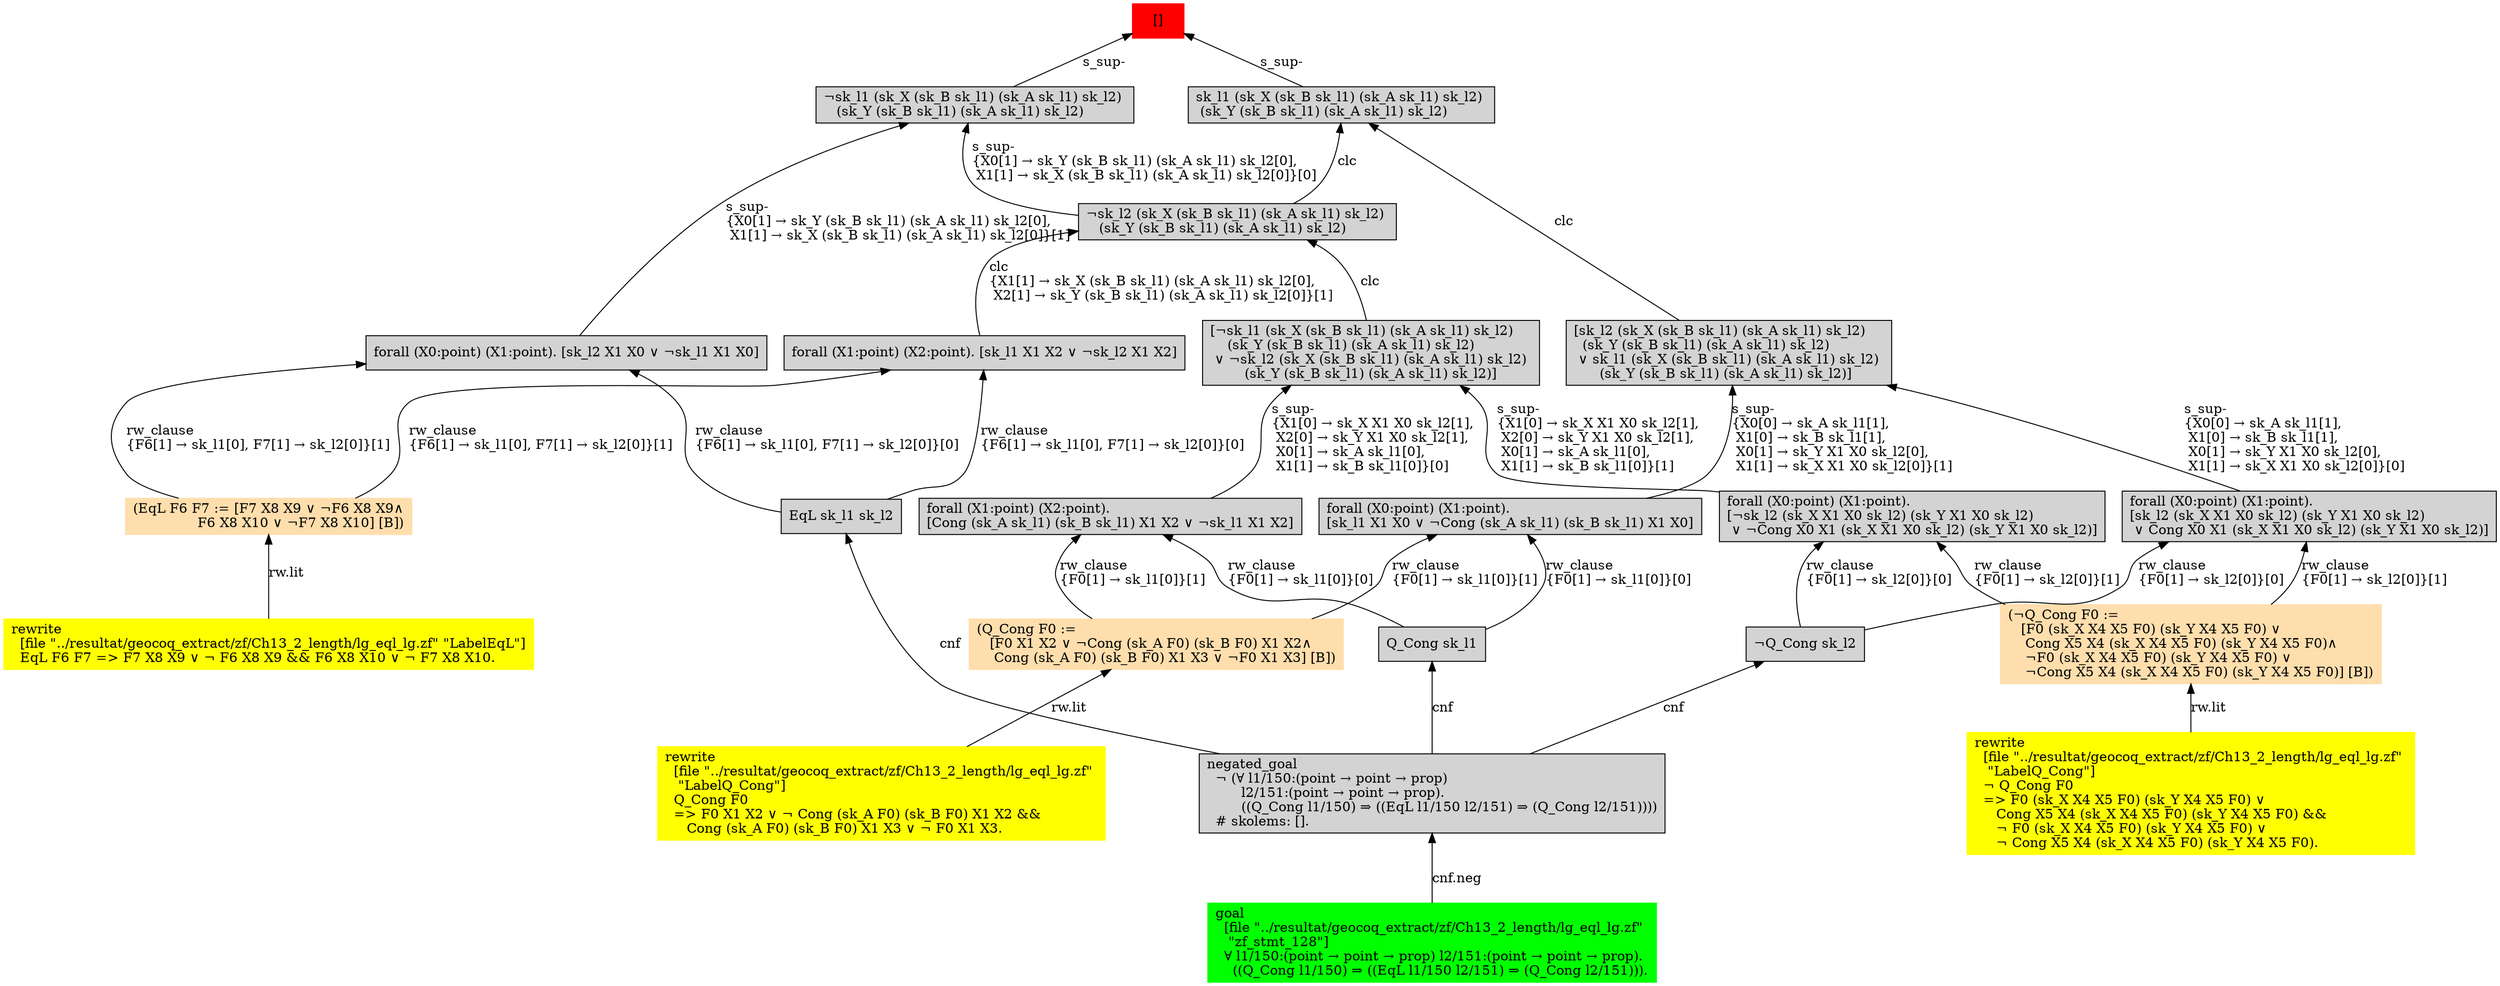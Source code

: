 digraph "unsat_graph" {
  vertex_0 [color=red, label="[]", shape=box, style=filled];
  vertex_0 -> vertex_1 [label="s_sup-\l", dir="back"];
  vertex_1 [shape=box, label="¬sk_l1 (sk_X (sk_B sk_l1) (sk_A sk_l1) sk_l2) \l   (sk_Y (sk_B sk_l1) (sk_A sk_l1) sk_l2)\l", style=filled];
  vertex_1 -> vertex_2 [label="s_sup-\l\{X0[1] → sk_Y (sk_B sk_l1) (sk_A sk_l1) sk_l2[0], \l X1[1] → sk_X (sk_B sk_l1) (sk_A sk_l1) sk_l2[0]\}[0]\l", dir="back"];
  vertex_2 [shape=box, label="¬sk_l2 (sk_X (sk_B sk_l1) (sk_A sk_l1) sk_l2) \l   (sk_Y (sk_B sk_l1) (sk_A sk_l1) sk_l2)\l", style=filled];
  vertex_2 -> vertex_3 [label="clc\l\{X1[1] → sk_X (sk_B sk_l1) (sk_A sk_l1) sk_l2[0], \l X2[1] → sk_Y (sk_B sk_l1) (sk_A sk_l1) sk_l2[0]\}[1]\l", dir="back"];
  vertex_3 [shape=box, label="forall (X1:point) (X2:point). [sk_l1 X1 X2 ∨ ¬sk_l2 X1 X2]\l", style=filled];
  vertex_3 -> vertex_4 [label="rw_clause\l\{F6[1] → sk_l1[0], F7[1] → sk_l2[0]\}[1]\l", dir="back"];
  vertex_4 [color=navajowhite, shape=box, label="(EqL F6 F7 := [F7 X8 X9 ∨ ¬F6 X8 X9∧\l               F6 X8 X10 ∨ ¬F7 X8 X10] [B])\l", style=filled];
  vertex_4 -> vertex_5 [label="rw.lit", dir="back"];
  vertex_5 [color=yellow, shape=box, label="rewrite\l  [file \"../resultat/geocoq_extract/zf/Ch13_2_length/lg_eql_lg.zf\" \"LabelEqL\"]\l  EqL F6 F7 =\> F7 X8 X9 ∨ ¬ F6 X8 X9 && F6 X8 X10 ∨ ¬ F7 X8 X10.\l", style=filled];
  vertex_3 -> vertex_6 [label="rw_clause\l\{F6[1] → sk_l1[0], F7[1] → sk_l2[0]\}[0]\l", dir="back"];
  vertex_6 [shape=box, label="EqL sk_l1 sk_l2\l", style=filled];
  vertex_6 -> vertex_7 [label="cnf", dir="back"];
  vertex_7 [shape=box, label="negated_goal\l  ¬ (∀ l1/150:(point → point → prop) \l        l2/151:(point → point → prop).\l        ((Q_Cong l1/150) ⇒ ((EqL l1/150 l2/151) ⇒ (Q_Cong l2/151))))\l  # skolems: [].\l", style=filled];
  vertex_7 -> vertex_8 [label="cnf.neg", dir="back"];
  vertex_8 [color=green, shape=box, label="goal\l  [file \"../resultat/geocoq_extract/zf/Ch13_2_length/lg_eql_lg.zf\" \l   \"zf_stmt_128\"]\l  ∀ l1/150:(point → point → prop) l2/151:(point → point → prop).\l    ((Q_Cong l1/150) ⇒ ((EqL l1/150 l2/151) ⇒ (Q_Cong l2/151))).\l", style=filled];
  vertex_2 -> vertex_9 [label="clc", dir="back"];
  vertex_9 [shape=box, label="[¬sk_l1 (sk_X (sk_B sk_l1) (sk_A sk_l1) sk_l2) \l    (sk_Y (sk_B sk_l1) (sk_A sk_l1) sk_l2)\l ∨ ¬sk_l2 (sk_X (sk_B sk_l1) (sk_A sk_l1) sk_l2) \l        (sk_Y (sk_B sk_l1) (sk_A sk_l1) sk_l2)]\l", style=filled];
  vertex_9 -> vertex_10 [label="s_sup-\l\{X1[0] → sk_X X1 X0 sk_l2[1], \l X2[0] → sk_Y X1 X0 sk_l2[1], \l X0[1] → sk_A sk_l1[0], \l X1[1] → sk_B sk_l1[0]\}[1]\l", dir="back"];
  vertex_10 [shape=box, label="forall (X0:point) (X1:point).\l[¬sk_l2 (sk_X X1 X0 sk_l2) (sk_Y X1 X0 sk_l2)\l ∨ ¬Cong X0 X1 (sk_X X1 X0 sk_l2) (sk_Y X1 X0 sk_l2)]\l", style=filled];
  vertex_10 -> vertex_11 [label="rw_clause\l\{F0[1] → sk_l2[0]\}[1]\l", dir="back"];
  vertex_11 [color=navajowhite, shape=box, label="(¬Q_Cong F0 :=\l   [F0 (sk_X X4 X5 F0) (sk_Y X4 X5 F0) ∨ \l    Cong X5 X4 (sk_X X4 X5 F0) (sk_Y X4 X5 F0)∧\l    ¬F0 (sk_X X4 X5 F0) (sk_Y X4 X5 F0) ∨ \l    ¬Cong X5 X4 (sk_X X4 X5 F0) (sk_Y X4 X5 F0)] [B])\l", style=filled];
  vertex_11 -> vertex_12 [label="rw.lit", dir="back"];
  vertex_12 [color=yellow, shape=box, label="rewrite\l  [file \"../resultat/geocoq_extract/zf/Ch13_2_length/lg_eql_lg.zf\" \l   \"LabelQ_Cong\"]\l  ¬ Q_Cong F0\l  =\> F0 (sk_X X4 X5 F0) (sk_Y X4 X5 F0) ∨ \l     Cong X5 X4 (sk_X X4 X5 F0) (sk_Y X4 X5 F0) && \l     ¬ F0 (sk_X X4 X5 F0) (sk_Y X4 X5 F0) ∨ \l     ¬ Cong X5 X4 (sk_X X4 X5 F0) (sk_Y X4 X5 F0).\l", style=filled];
  vertex_10 -> vertex_13 [label="rw_clause\l\{F0[1] → sk_l2[0]\}[0]\l", dir="back"];
  vertex_13 [shape=box, label="¬Q_Cong sk_l2\l", style=filled];
  vertex_13 -> vertex_7 [label="cnf", dir="back"];
  vertex_9 -> vertex_14 [label="s_sup-\l\{X1[0] → sk_X X1 X0 sk_l2[1], \l X2[0] → sk_Y X1 X0 sk_l2[1], \l X0[1] → sk_A sk_l1[0], \l X1[1] → sk_B sk_l1[0]\}[0]\l", dir="back"];
  vertex_14 [shape=box, label="forall (X1:point) (X2:point).\l[Cong (sk_A sk_l1) (sk_B sk_l1) X1 X2 ∨ ¬sk_l1 X1 X2]\l", style=filled];
  vertex_14 -> vertex_15 [label="rw_clause\l\{F0[1] → sk_l1[0]\}[1]\l", dir="back"];
  vertex_15 [color=navajowhite, shape=box, label="(Q_Cong F0 :=\l   [F0 X1 X2 ∨ ¬Cong (sk_A F0) (sk_B F0) X1 X2∧\l    Cong (sk_A F0) (sk_B F0) X1 X3 ∨ ¬F0 X1 X3] [B])\l", style=filled];
  vertex_15 -> vertex_16 [label="rw.lit", dir="back"];
  vertex_16 [color=yellow, shape=box, label="rewrite\l  [file \"../resultat/geocoq_extract/zf/Ch13_2_length/lg_eql_lg.zf\" \l   \"LabelQ_Cong\"]\l  Q_Cong F0\l  =\> F0 X1 X2 ∨ ¬ Cong (sk_A F0) (sk_B F0) X1 X2 && \l     Cong (sk_A F0) (sk_B F0) X1 X3 ∨ ¬ F0 X1 X3.\l", style=filled];
  vertex_14 -> vertex_17 [label="rw_clause\l\{F0[1] → sk_l1[0]\}[0]\l", dir="back"];
  vertex_17 [shape=box, label="Q_Cong sk_l1\l", style=filled];
  vertex_17 -> vertex_7 [label="cnf", dir="back"];
  vertex_1 -> vertex_18 [label="s_sup-\l\{X0[1] → sk_Y (sk_B sk_l1) (sk_A sk_l1) sk_l2[0], \l X1[1] → sk_X (sk_B sk_l1) (sk_A sk_l1) sk_l2[0]\}[1]\l", dir="back"];
  vertex_18 [shape=box, label="forall (X0:point) (X1:point). [sk_l2 X1 X0 ∨ ¬sk_l1 X1 X0]\l", style=filled];
  vertex_18 -> vertex_4 [label="rw_clause\l\{F6[1] → sk_l1[0], F7[1] → sk_l2[0]\}[1]\l", dir="back"];
  vertex_18 -> vertex_6 [label="rw_clause\l\{F6[1] → sk_l1[0], F7[1] → sk_l2[0]\}[0]\l", dir="back"];
  vertex_0 -> vertex_19 [label="s_sup-\l", dir="back"];
  vertex_19 [shape=box, label="sk_l1 (sk_X (sk_B sk_l1) (sk_A sk_l1) sk_l2) \l (sk_Y (sk_B sk_l1) (sk_A sk_l1) sk_l2)\l", style=filled];
  vertex_19 -> vertex_2 [label="clc", dir="back"];
  vertex_19 -> vertex_20 [label="clc", dir="back"];
  vertex_20 [shape=box, label="[sk_l2 (sk_X (sk_B sk_l1) (sk_A sk_l1) sk_l2) \l  (sk_Y (sk_B sk_l1) (sk_A sk_l1) sk_l2)\l ∨ sk_l1 (sk_X (sk_B sk_l1) (sk_A sk_l1) sk_l2) \l      (sk_Y (sk_B sk_l1) (sk_A sk_l1) sk_l2)]\l", style=filled];
  vertex_20 -> vertex_21 [label="s_sup-\l\{X0[0] → sk_A sk_l1[1], \l X1[0] → sk_B sk_l1[1], \l X0[1] → sk_Y X1 X0 sk_l2[0], \l X1[1] → sk_X X1 X0 sk_l2[0]\}[1]\l", dir="back"];
  vertex_21 [shape=box, label="forall (X0:point) (X1:point).\l[sk_l1 X1 X0 ∨ ¬Cong (sk_A sk_l1) (sk_B sk_l1) X1 X0]\l", style=filled];
  vertex_21 -> vertex_15 [label="rw_clause\l\{F0[1] → sk_l1[0]\}[1]\l", dir="back"];
  vertex_21 -> vertex_17 [label="rw_clause\l\{F0[1] → sk_l1[0]\}[0]\l", dir="back"];
  vertex_20 -> vertex_22 [label="s_sup-\l\{X0[0] → sk_A sk_l1[1], \l X1[0] → sk_B sk_l1[1], \l X0[1] → sk_Y X1 X0 sk_l2[0], \l X1[1] → sk_X X1 X0 sk_l2[0]\}[0]\l", dir="back"];
  vertex_22 [shape=box, label="forall (X0:point) (X1:point).\l[sk_l2 (sk_X X1 X0 sk_l2) (sk_Y X1 X0 sk_l2)\l ∨ Cong X0 X1 (sk_X X1 X0 sk_l2) (sk_Y X1 X0 sk_l2)]\l", style=filled];
  vertex_22 -> vertex_11 [label="rw_clause\l\{F0[1] → sk_l2[0]\}[1]\l", dir="back"];
  vertex_22 -> vertex_13 [label="rw_clause\l\{F0[1] → sk_l2[0]\}[0]\l", dir="back"];
  }



